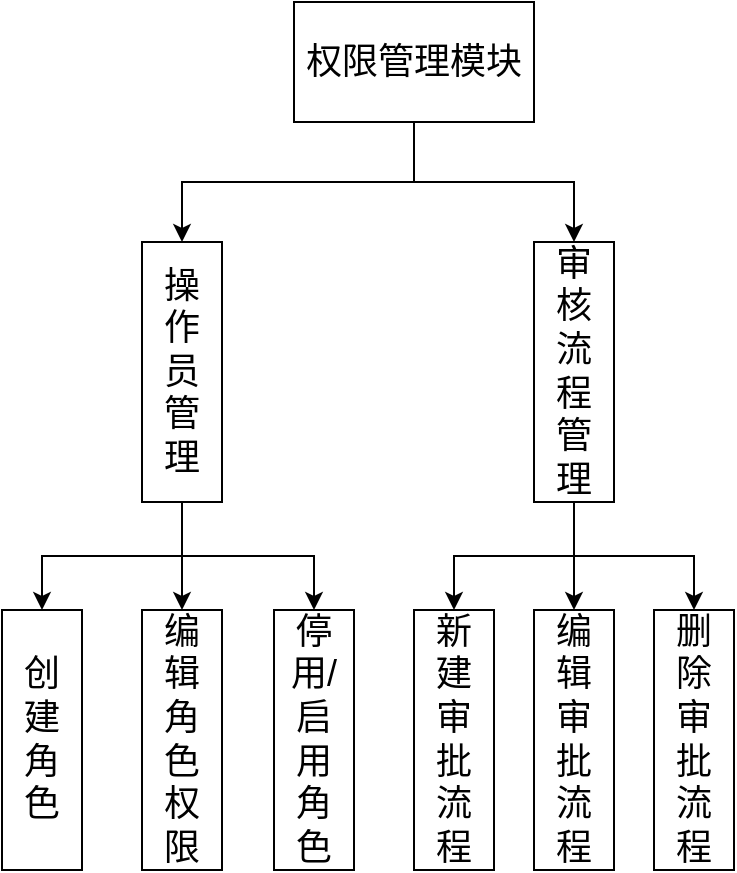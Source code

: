<mxfile version="13.8.9-1" type="github">
  <diagram name="Page-1" id="74e2e168-ea6b-b213-b513-2b3c1d86103e">
    <mxGraphModel dx="1422" dy="762" grid="1" gridSize="10" guides="1" tooltips="1" connect="1" arrows="1" fold="1" page="1" pageScale="1" pageWidth="1100" pageHeight="850" background="#ffffff" math="0" shadow="0">
      <root>
        <mxCell id="0" />
        <mxCell id="1" parent="0" />
        <mxCell id="fJQDrvMTRKY5cWAnLq-9-8" style="edgeStyle=orthogonalEdgeStyle;rounded=0;orthogonalLoop=1;jettySize=auto;html=1;exitX=0.5;exitY=1;exitDx=0;exitDy=0;entryX=0.5;entryY=0;entryDx=0;entryDy=0;" edge="1" parent="1" source="fJQDrvMTRKY5cWAnLq-9-1" target="fJQDrvMTRKY5cWAnLq-9-3">
          <mxGeometry relative="1" as="geometry" />
        </mxCell>
        <mxCell id="fJQDrvMTRKY5cWAnLq-9-21" style="edgeStyle=orthogonalEdgeStyle;rounded=0;orthogonalLoop=1;jettySize=auto;html=1;exitX=0.5;exitY=1;exitDx=0;exitDy=0;entryX=0.5;entryY=0;entryDx=0;entryDy=0;" edge="1" parent="1" source="fJQDrvMTRKY5cWAnLq-9-1" target="fJQDrvMTRKY5cWAnLq-9-2">
          <mxGeometry relative="1" as="geometry" />
        </mxCell>
        <mxCell id="fJQDrvMTRKY5cWAnLq-9-1" value="&lt;font style=&quot;font-size: 18px&quot;&gt;权限管理模块&lt;/font&gt;" style="rounded=0;whiteSpace=wrap;html=1;" vertex="1" parent="1">
          <mxGeometry x="500" y="110" width="120" height="60" as="geometry" />
        </mxCell>
        <mxCell id="fJQDrvMTRKY5cWAnLq-9-22" style="edgeStyle=orthogonalEdgeStyle;rounded=0;orthogonalLoop=1;jettySize=auto;html=1;exitX=0.5;exitY=1;exitDx=0;exitDy=0;" edge="1" parent="1" source="fJQDrvMTRKY5cWAnLq-9-2" target="fJQDrvMTRKY5cWAnLq-9-9">
          <mxGeometry relative="1" as="geometry" />
        </mxCell>
        <mxCell id="fJQDrvMTRKY5cWAnLq-9-23" style="edgeStyle=orthogonalEdgeStyle;rounded=0;orthogonalLoop=1;jettySize=auto;html=1;exitX=0.5;exitY=1;exitDx=0;exitDy=0;entryX=0.5;entryY=0;entryDx=0;entryDy=0;" edge="1" parent="1" source="fJQDrvMTRKY5cWAnLq-9-2" target="fJQDrvMTRKY5cWAnLq-9-11">
          <mxGeometry relative="1" as="geometry" />
        </mxCell>
        <mxCell id="fJQDrvMTRKY5cWAnLq-9-24" style="edgeStyle=orthogonalEdgeStyle;rounded=0;orthogonalLoop=1;jettySize=auto;html=1;exitX=0.5;exitY=1;exitDx=0;exitDy=0;" edge="1" parent="1" source="fJQDrvMTRKY5cWAnLq-9-2" target="fJQDrvMTRKY5cWAnLq-9-13">
          <mxGeometry relative="1" as="geometry" />
        </mxCell>
        <mxCell id="fJQDrvMTRKY5cWAnLq-9-2" value="&lt;font style=&quot;font-size: 18px&quot;&gt;操&lt;br&gt;作&lt;br&gt;员&lt;br&gt;管&lt;br&gt;理&lt;/font&gt;" style="rounded=0;whiteSpace=wrap;html=1;" vertex="1" parent="1">
          <mxGeometry x="424" y="230" width="40" height="130" as="geometry" />
        </mxCell>
        <mxCell id="fJQDrvMTRKY5cWAnLq-9-25" style="edgeStyle=orthogonalEdgeStyle;rounded=0;orthogonalLoop=1;jettySize=auto;html=1;exitX=0.5;exitY=1;exitDx=0;exitDy=0;entryX=0.5;entryY=0;entryDx=0;entryDy=0;" edge="1" parent="1" source="fJQDrvMTRKY5cWAnLq-9-3" target="fJQDrvMTRKY5cWAnLq-9-18">
          <mxGeometry relative="1" as="geometry" />
        </mxCell>
        <mxCell id="fJQDrvMTRKY5cWAnLq-9-26" style="edgeStyle=orthogonalEdgeStyle;rounded=0;orthogonalLoop=1;jettySize=auto;html=1;exitX=0.5;exitY=1;exitDx=0;exitDy=0;entryX=0.5;entryY=0;entryDx=0;entryDy=0;" edge="1" parent="1" source="fJQDrvMTRKY5cWAnLq-9-3" target="fJQDrvMTRKY5cWAnLq-9-19">
          <mxGeometry relative="1" as="geometry" />
        </mxCell>
        <mxCell id="fJQDrvMTRKY5cWAnLq-9-27" style="edgeStyle=orthogonalEdgeStyle;rounded=0;orthogonalLoop=1;jettySize=auto;html=1;exitX=0.5;exitY=1;exitDx=0;exitDy=0;" edge="1" parent="1" source="fJQDrvMTRKY5cWAnLq-9-3" target="fJQDrvMTRKY5cWAnLq-9-20">
          <mxGeometry relative="1" as="geometry" />
        </mxCell>
        <mxCell id="fJQDrvMTRKY5cWAnLq-9-3" value="&lt;span style=&quot;font-size: 18px&quot;&gt;审&lt;br&gt;核&lt;br&gt;流&lt;br&gt;程&lt;br&gt;管&lt;br&gt;理&lt;/span&gt;" style="rounded=0;whiteSpace=wrap;html=1;" vertex="1" parent="1">
          <mxGeometry x="620" y="230" width="40" height="130" as="geometry" />
        </mxCell>
        <mxCell id="fJQDrvMTRKY5cWAnLq-9-9" value="&lt;span style=&quot;font-size: 18px&quot;&gt;创&lt;br&gt;建&lt;br&gt;角&lt;br&gt;色&lt;br&gt;&lt;/span&gt;" style="rounded=0;whiteSpace=wrap;html=1;" vertex="1" parent="1">
          <mxGeometry x="354" y="414" width="40" height="130" as="geometry" />
        </mxCell>
        <mxCell id="fJQDrvMTRKY5cWAnLq-9-11" value="&lt;font style=&quot;font-size: 18px&quot;&gt;编&lt;br&gt;辑&lt;br&gt;角&lt;br&gt;色&lt;br&gt;权&lt;br&gt;限&lt;br&gt;&lt;/font&gt;" style="rounded=0;whiteSpace=wrap;html=1;" vertex="1" parent="1">
          <mxGeometry x="424" y="414" width="40" height="130" as="geometry" />
        </mxCell>
        <mxCell id="fJQDrvMTRKY5cWAnLq-9-13" value="&lt;font style=&quot;font-size: 18px&quot;&gt;停用/启&lt;br&gt;用&lt;br&gt;角&lt;br&gt;色&lt;br&gt;&lt;/font&gt;" style="rounded=0;whiteSpace=wrap;html=1;" vertex="1" parent="1">
          <mxGeometry x="490" y="414" width="40" height="130" as="geometry" />
        </mxCell>
        <mxCell id="fJQDrvMTRKY5cWAnLq-9-18" value="&lt;font style=&quot;font-size: 18px&quot;&gt;新&lt;br&gt;建&lt;br&gt;审&lt;br&gt;批&lt;br&gt;流&lt;br&gt;程&lt;br&gt;&lt;/font&gt;" style="rounded=0;whiteSpace=wrap;html=1;" vertex="1" parent="1">
          <mxGeometry x="560" y="414" width="40" height="130" as="geometry" />
        </mxCell>
        <mxCell id="fJQDrvMTRKY5cWAnLq-9-19" value="&lt;font style=&quot;font-size: 18px&quot;&gt;编&lt;br&gt;辑&lt;br&gt;审&lt;br&gt;批&lt;br&gt;流&lt;br&gt;程&lt;br&gt;&lt;/font&gt;" style="rounded=0;whiteSpace=wrap;html=1;" vertex="1" parent="1">
          <mxGeometry x="620" y="414" width="40" height="130" as="geometry" />
        </mxCell>
        <mxCell id="fJQDrvMTRKY5cWAnLq-9-20" value="&lt;font style=&quot;font-size: 18px&quot;&gt;删&lt;br&gt;除&lt;br&gt;审&lt;br&gt;批&lt;br&gt;流&lt;br&gt;程&lt;br&gt;&lt;/font&gt;" style="rounded=0;whiteSpace=wrap;html=1;" vertex="1" parent="1">
          <mxGeometry x="680" y="414" width="40" height="130" as="geometry" />
        </mxCell>
      </root>
    </mxGraphModel>
  </diagram>
</mxfile>
